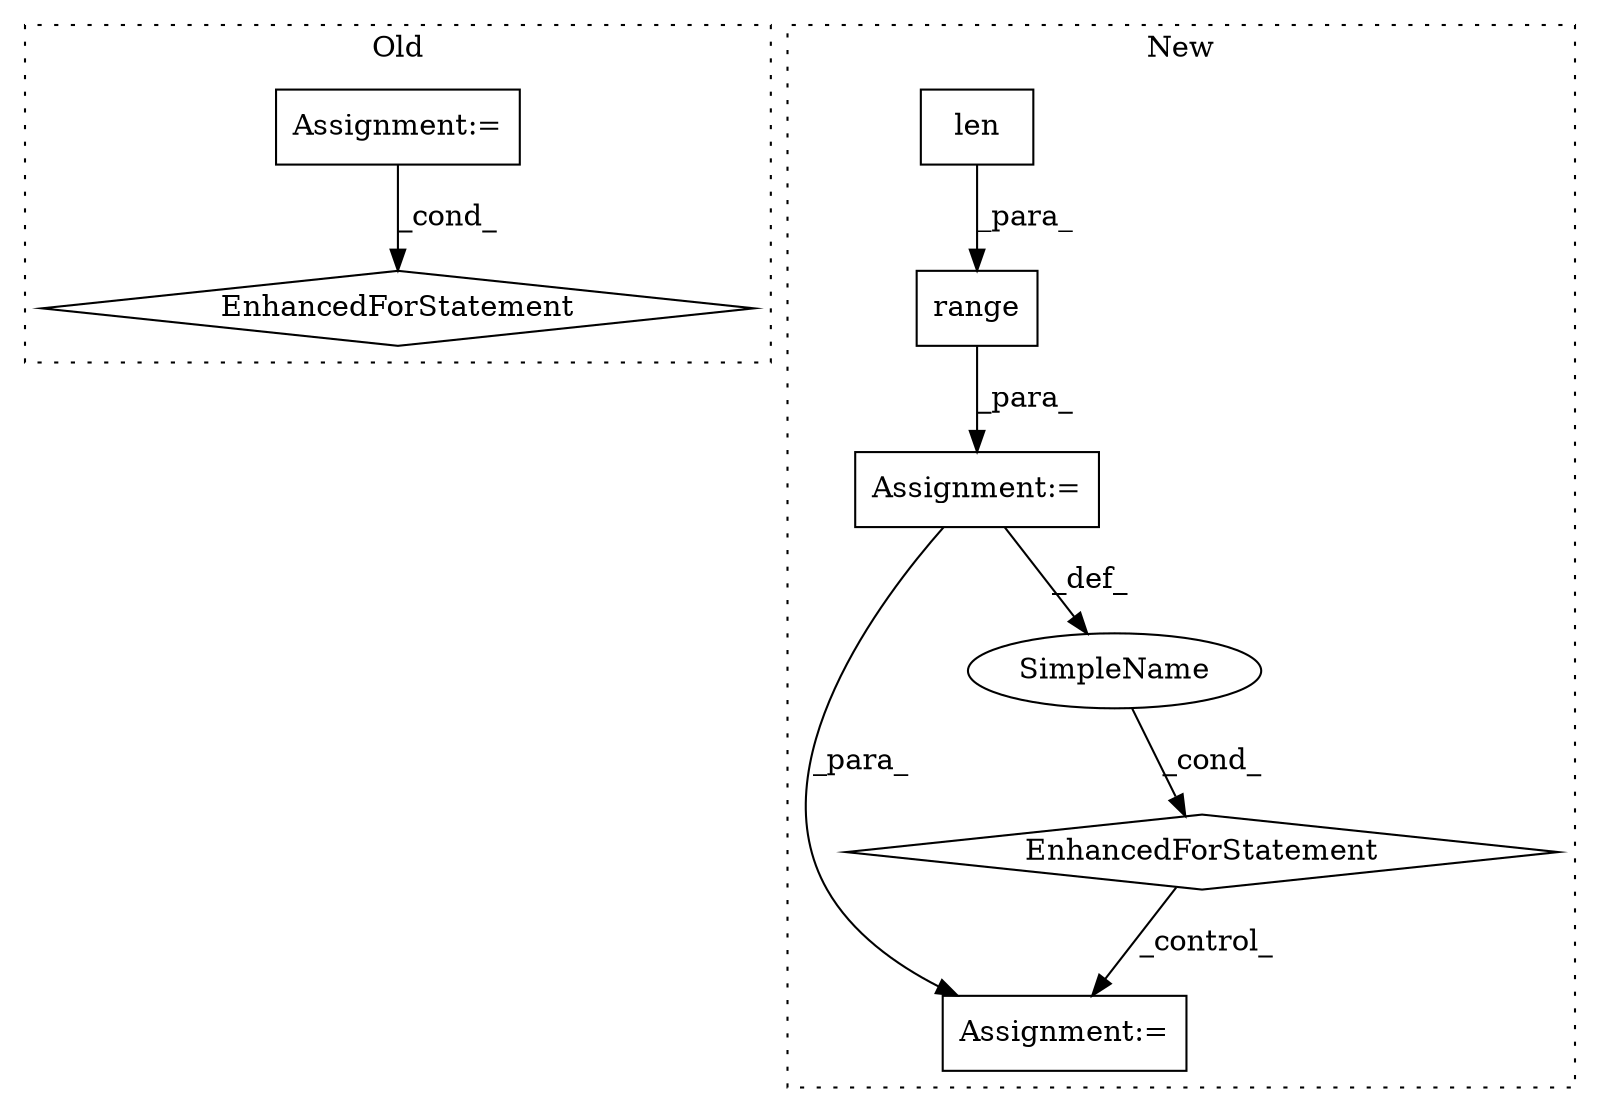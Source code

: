 digraph G {
subgraph cluster0 {
1 [label="EnhancedForStatement" a="70" s="2365,2471" l="72,2" shape="diamond"];
3 [label="Assignment:=" a="7" s="1954" l="1" shape="box"];
label = "Old";
style="dotted";
}
subgraph cluster1 {
2 [label="len" a="32" s="2272,2292" l="4,1" shape="box"];
4 [label="Assignment:=" a="7" s="2195,2294" l="61,2" shape="box"];
5 [label="EnhancedForStatement" a="70" s="2195,2294" l="61,2" shape="diamond"];
6 [label="range" a="32" s="2266,2293" l="6,1" shape="box"];
7 [label="Assignment:=" a="7" s="2461" l="1" shape="box"];
8 [label="SimpleName" a="42" s="2260" l="3" shape="ellipse"];
label = "New";
style="dotted";
}
2 -> 6 [label="_para_"];
3 -> 1 [label="_cond_"];
4 -> 7 [label="_para_"];
4 -> 8 [label="_def_"];
5 -> 7 [label="_control_"];
6 -> 4 [label="_para_"];
8 -> 5 [label="_cond_"];
}